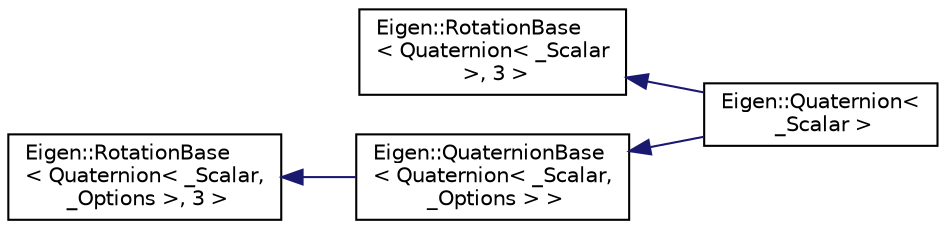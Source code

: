 digraph "Graphical Class Hierarchy"
{
  edge [fontname="Helvetica",fontsize="10",labelfontname="Helvetica",labelfontsize="10"];
  node [fontname="Helvetica",fontsize="10",shape=record];
  rankdir="LR";
  Node1 [label="Eigen::RotationBase\l\< Quaternion\< _Scalar\l \>, 3 \>",height=0.2,width=0.4,color="black", fillcolor="white", style="filled",URL="$class_eigen_1_1_rotation_base.html"];
  Node1 -> Node2 [dir="back",color="midnightblue",fontsize="10",style="solid",fontname="Helvetica"];
  Node2 [label="Eigen::Quaternion\<\l _Scalar \>",height=0.2,width=0.4,color="black", fillcolor="white", style="filled",URL="$class_eigen_1_1_quaternion.html",tooltip="The quaternion class used to represent 3D orientations and rotations. "];
  Node3 [label="Eigen::RotationBase\l\< Quaternion\< _Scalar,\l _Options \>, 3 \>",height=0.2,width=0.4,color="black", fillcolor="white", style="filled",URL="$class_eigen_1_1_rotation_base.html"];
  Node3 -> Node4 [dir="back",color="midnightblue",fontsize="10",style="solid",fontname="Helvetica"];
  Node4 [label="Eigen::QuaternionBase\l\< Quaternion\< _Scalar,\l _Options \> \>",height=0.2,width=0.4,color="black", fillcolor="white", style="filled",URL="$class_eigen_1_1_quaternion_base.html"];
  Node4 -> Node2 [dir="back",color="midnightblue",fontsize="10",style="solid",fontname="Helvetica"];
}
